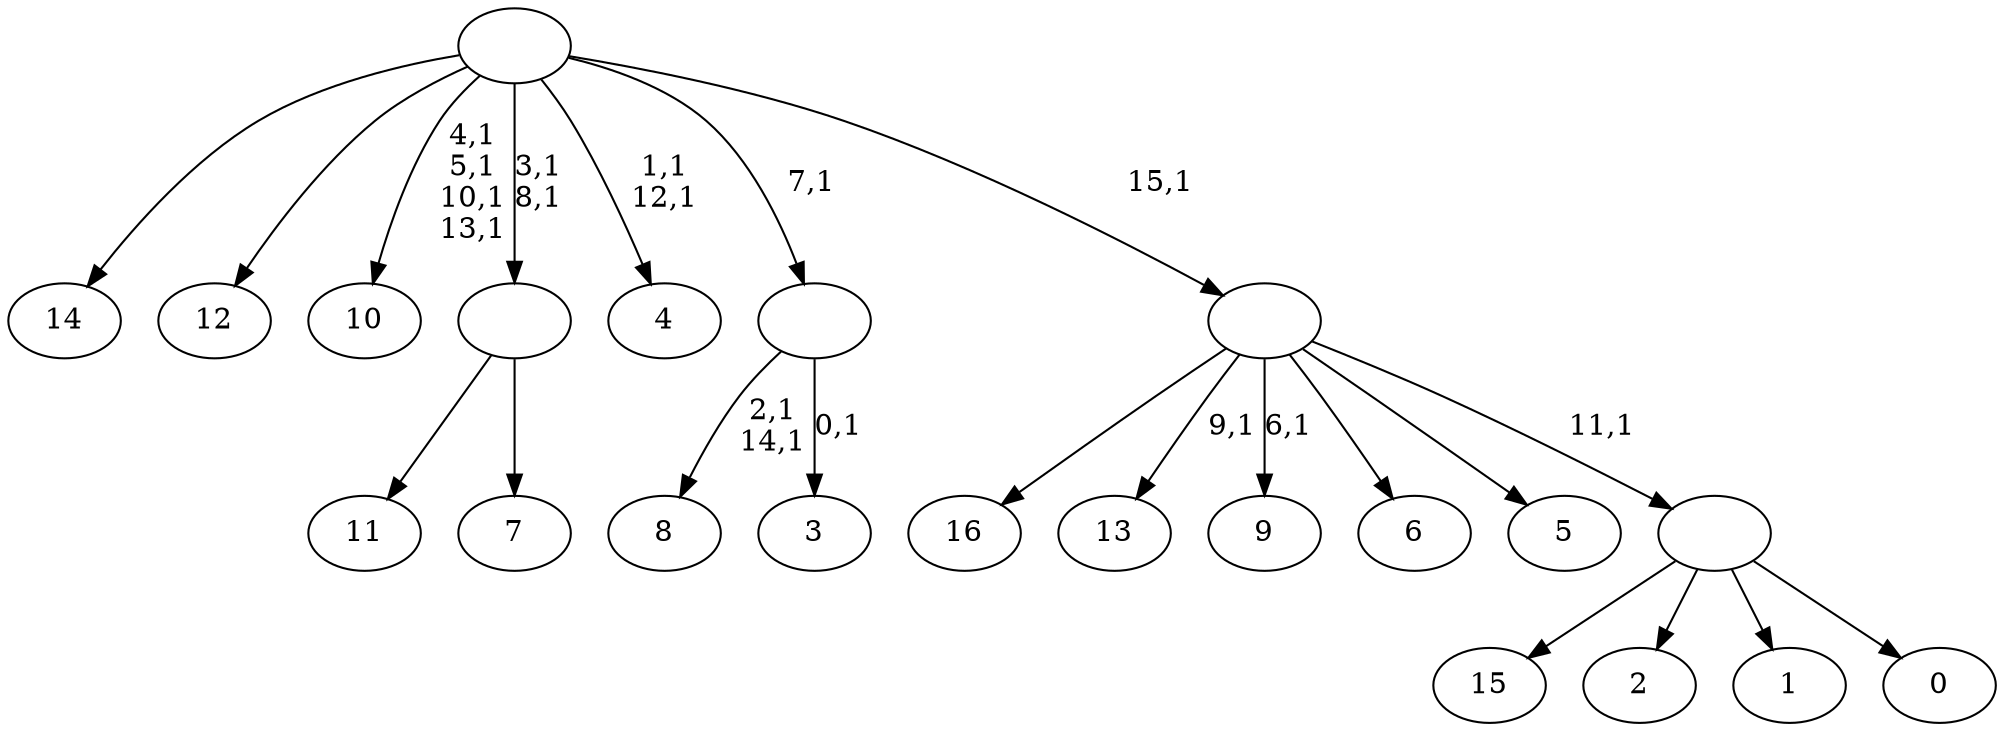digraph T {
	33 [label="16"]
	32 [label="15"]
	31 [label="14"]
	30 [label="13"]
	28 [label="12"]
	27 [label="11"]
	26 [label="10"]
	21 [label="9"]
	19 [label="8"]
	16 [label="7"]
	15 [label=""]
	13 [label="6"]
	12 [label="5"]
	11 [label="4"]
	8 [label="3"]
	6 [label=""]
	5 [label="2"]
	4 [label="1"]
	3 [label="0"]
	2 [label=""]
	1 [label=""]
	0 [label=""]
	15 -> 27 [label=""]
	15 -> 16 [label=""]
	6 -> 8 [label="0,1"]
	6 -> 19 [label="2,1\n14,1"]
	2 -> 32 [label=""]
	2 -> 5 [label=""]
	2 -> 4 [label=""]
	2 -> 3 [label=""]
	1 -> 21 [label="6,1"]
	1 -> 30 [label="9,1"]
	1 -> 33 [label=""]
	1 -> 13 [label=""]
	1 -> 12 [label=""]
	1 -> 2 [label="11,1"]
	0 -> 11 [label="1,1\n12,1"]
	0 -> 15 [label="3,1\n8,1"]
	0 -> 26 [label="4,1\n5,1\n10,1\n13,1"]
	0 -> 31 [label=""]
	0 -> 28 [label=""]
	0 -> 6 [label="7,1"]
	0 -> 1 [label="15,1"]
}
